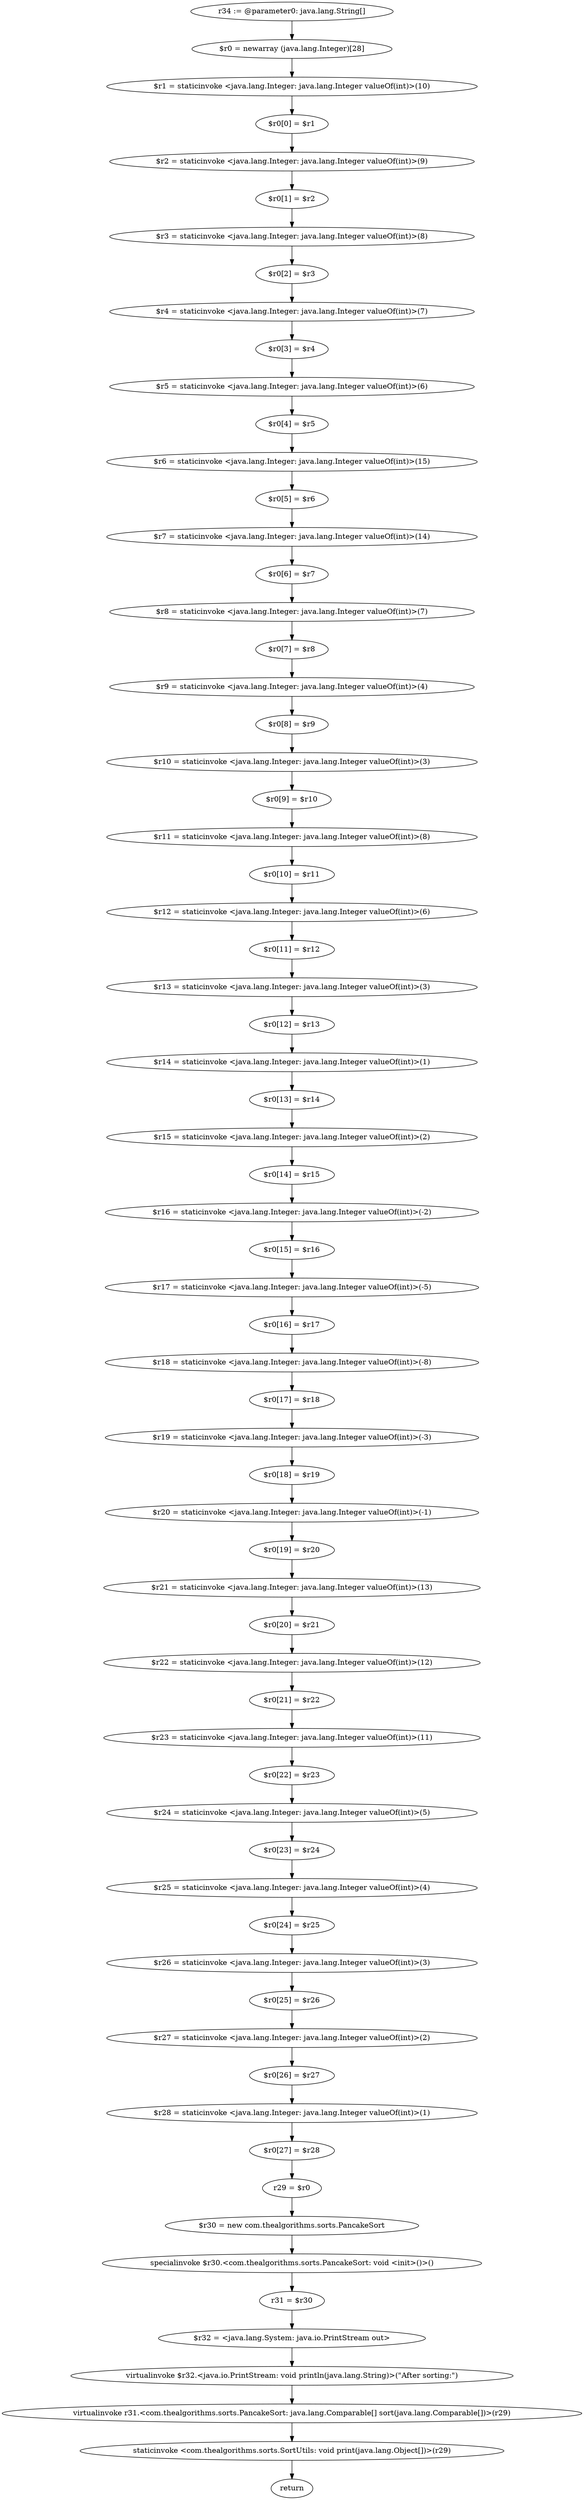 digraph "unitGraph" {
    "r34 := @parameter0: java.lang.String[]"
    "$r0 = newarray (java.lang.Integer)[28]"
    "$r1 = staticinvoke <java.lang.Integer: java.lang.Integer valueOf(int)>(10)"
    "$r0[0] = $r1"
    "$r2 = staticinvoke <java.lang.Integer: java.lang.Integer valueOf(int)>(9)"
    "$r0[1] = $r2"
    "$r3 = staticinvoke <java.lang.Integer: java.lang.Integer valueOf(int)>(8)"
    "$r0[2] = $r3"
    "$r4 = staticinvoke <java.lang.Integer: java.lang.Integer valueOf(int)>(7)"
    "$r0[3] = $r4"
    "$r5 = staticinvoke <java.lang.Integer: java.lang.Integer valueOf(int)>(6)"
    "$r0[4] = $r5"
    "$r6 = staticinvoke <java.lang.Integer: java.lang.Integer valueOf(int)>(15)"
    "$r0[5] = $r6"
    "$r7 = staticinvoke <java.lang.Integer: java.lang.Integer valueOf(int)>(14)"
    "$r0[6] = $r7"
    "$r8 = staticinvoke <java.lang.Integer: java.lang.Integer valueOf(int)>(7)"
    "$r0[7] = $r8"
    "$r9 = staticinvoke <java.lang.Integer: java.lang.Integer valueOf(int)>(4)"
    "$r0[8] = $r9"
    "$r10 = staticinvoke <java.lang.Integer: java.lang.Integer valueOf(int)>(3)"
    "$r0[9] = $r10"
    "$r11 = staticinvoke <java.lang.Integer: java.lang.Integer valueOf(int)>(8)"
    "$r0[10] = $r11"
    "$r12 = staticinvoke <java.lang.Integer: java.lang.Integer valueOf(int)>(6)"
    "$r0[11] = $r12"
    "$r13 = staticinvoke <java.lang.Integer: java.lang.Integer valueOf(int)>(3)"
    "$r0[12] = $r13"
    "$r14 = staticinvoke <java.lang.Integer: java.lang.Integer valueOf(int)>(1)"
    "$r0[13] = $r14"
    "$r15 = staticinvoke <java.lang.Integer: java.lang.Integer valueOf(int)>(2)"
    "$r0[14] = $r15"
    "$r16 = staticinvoke <java.lang.Integer: java.lang.Integer valueOf(int)>(-2)"
    "$r0[15] = $r16"
    "$r17 = staticinvoke <java.lang.Integer: java.lang.Integer valueOf(int)>(-5)"
    "$r0[16] = $r17"
    "$r18 = staticinvoke <java.lang.Integer: java.lang.Integer valueOf(int)>(-8)"
    "$r0[17] = $r18"
    "$r19 = staticinvoke <java.lang.Integer: java.lang.Integer valueOf(int)>(-3)"
    "$r0[18] = $r19"
    "$r20 = staticinvoke <java.lang.Integer: java.lang.Integer valueOf(int)>(-1)"
    "$r0[19] = $r20"
    "$r21 = staticinvoke <java.lang.Integer: java.lang.Integer valueOf(int)>(13)"
    "$r0[20] = $r21"
    "$r22 = staticinvoke <java.lang.Integer: java.lang.Integer valueOf(int)>(12)"
    "$r0[21] = $r22"
    "$r23 = staticinvoke <java.lang.Integer: java.lang.Integer valueOf(int)>(11)"
    "$r0[22] = $r23"
    "$r24 = staticinvoke <java.lang.Integer: java.lang.Integer valueOf(int)>(5)"
    "$r0[23] = $r24"
    "$r25 = staticinvoke <java.lang.Integer: java.lang.Integer valueOf(int)>(4)"
    "$r0[24] = $r25"
    "$r26 = staticinvoke <java.lang.Integer: java.lang.Integer valueOf(int)>(3)"
    "$r0[25] = $r26"
    "$r27 = staticinvoke <java.lang.Integer: java.lang.Integer valueOf(int)>(2)"
    "$r0[26] = $r27"
    "$r28 = staticinvoke <java.lang.Integer: java.lang.Integer valueOf(int)>(1)"
    "$r0[27] = $r28"
    "r29 = $r0"
    "$r30 = new com.thealgorithms.sorts.PancakeSort"
    "specialinvoke $r30.<com.thealgorithms.sorts.PancakeSort: void <init>()>()"
    "r31 = $r30"
    "$r32 = <java.lang.System: java.io.PrintStream out>"
    "virtualinvoke $r32.<java.io.PrintStream: void println(java.lang.String)>(\"After sorting:\")"
    "virtualinvoke r31.<com.thealgorithms.sorts.PancakeSort: java.lang.Comparable[] sort(java.lang.Comparable[])>(r29)"
    "staticinvoke <com.thealgorithms.sorts.SortUtils: void print(java.lang.Object[])>(r29)"
    "return"
    "r34 := @parameter0: java.lang.String[]"->"$r0 = newarray (java.lang.Integer)[28]";
    "$r0 = newarray (java.lang.Integer)[28]"->"$r1 = staticinvoke <java.lang.Integer: java.lang.Integer valueOf(int)>(10)";
    "$r1 = staticinvoke <java.lang.Integer: java.lang.Integer valueOf(int)>(10)"->"$r0[0] = $r1";
    "$r0[0] = $r1"->"$r2 = staticinvoke <java.lang.Integer: java.lang.Integer valueOf(int)>(9)";
    "$r2 = staticinvoke <java.lang.Integer: java.lang.Integer valueOf(int)>(9)"->"$r0[1] = $r2";
    "$r0[1] = $r2"->"$r3 = staticinvoke <java.lang.Integer: java.lang.Integer valueOf(int)>(8)";
    "$r3 = staticinvoke <java.lang.Integer: java.lang.Integer valueOf(int)>(8)"->"$r0[2] = $r3";
    "$r0[2] = $r3"->"$r4 = staticinvoke <java.lang.Integer: java.lang.Integer valueOf(int)>(7)";
    "$r4 = staticinvoke <java.lang.Integer: java.lang.Integer valueOf(int)>(7)"->"$r0[3] = $r4";
    "$r0[3] = $r4"->"$r5 = staticinvoke <java.lang.Integer: java.lang.Integer valueOf(int)>(6)";
    "$r5 = staticinvoke <java.lang.Integer: java.lang.Integer valueOf(int)>(6)"->"$r0[4] = $r5";
    "$r0[4] = $r5"->"$r6 = staticinvoke <java.lang.Integer: java.lang.Integer valueOf(int)>(15)";
    "$r6 = staticinvoke <java.lang.Integer: java.lang.Integer valueOf(int)>(15)"->"$r0[5] = $r6";
    "$r0[5] = $r6"->"$r7 = staticinvoke <java.lang.Integer: java.lang.Integer valueOf(int)>(14)";
    "$r7 = staticinvoke <java.lang.Integer: java.lang.Integer valueOf(int)>(14)"->"$r0[6] = $r7";
    "$r0[6] = $r7"->"$r8 = staticinvoke <java.lang.Integer: java.lang.Integer valueOf(int)>(7)";
    "$r8 = staticinvoke <java.lang.Integer: java.lang.Integer valueOf(int)>(7)"->"$r0[7] = $r8";
    "$r0[7] = $r8"->"$r9 = staticinvoke <java.lang.Integer: java.lang.Integer valueOf(int)>(4)";
    "$r9 = staticinvoke <java.lang.Integer: java.lang.Integer valueOf(int)>(4)"->"$r0[8] = $r9";
    "$r0[8] = $r9"->"$r10 = staticinvoke <java.lang.Integer: java.lang.Integer valueOf(int)>(3)";
    "$r10 = staticinvoke <java.lang.Integer: java.lang.Integer valueOf(int)>(3)"->"$r0[9] = $r10";
    "$r0[9] = $r10"->"$r11 = staticinvoke <java.lang.Integer: java.lang.Integer valueOf(int)>(8)";
    "$r11 = staticinvoke <java.lang.Integer: java.lang.Integer valueOf(int)>(8)"->"$r0[10] = $r11";
    "$r0[10] = $r11"->"$r12 = staticinvoke <java.lang.Integer: java.lang.Integer valueOf(int)>(6)";
    "$r12 = staticinvoke <java.lang.Integer: java.lang.Integer valueOf(int)>(6)"->"$r0[11] = $r12";
    "$r0[11] = $r12"->"$r13 = staticinvoke <java.lang.Integer: java.lang.Integer valueOf(int)>(3)";
    "$r13 = staticinvoke <java.lang.Integer: java.lang.Integer valueOf(int)>(3)"->"$r0[12] = $r13";
    "$r0[12] = $r13"->"$r14 = staticinvoke <java.lang.Integer: java.lang.Integer valueOf(int)>(1)";
    "$r14 = staticinvoke <java.lang.Integer: java.lang.Integer valueOf(int)>(1)"->"$r0[13] = $r14";
    "$r0[13] = $r14"->"$r15 = staticinvoke <java.lang.Integer: java.lang.Integer valueOf(int)>(2)";
    "$r15 = staticinvoke <java.lang.Integer: java.lang.Integer valueOf(int)>(2)"->"$r0[14] = $r15";
    "$r0[14] = $r15"->"$r16 = staticinvoke <java.lang.Integer: java.lang.Integer valueOf(int)>(-2)";
    "$r16 = staticinvoke <java.lang.Integer: java.lang.Integer valueOf(int)>(-2)"->"$r0[15] = $r16";
    "$r0[15] = $r16"->"$r17 = staticinvoke <java.lang.Integer: java.lang.Integer valueOf(int)>(-5)";
    "$r17 = staticinvoke <java.lang.Integer: java.lang.Integer valueOf(int)>(-5)"->"$r0[16] = $r17";
    "$r0[16] = $r17"->"$r18 = staticinvoke <java.lang.Integer: java.lang.Integer valueOf(int)>(-8)";
    "$r18 = staticinvoke <java.lang.Integer: java.lang.Integer valueOf(int)>(-8)"->"$r0[17] = $r18";
    "$r0[17] = $r18"->"$r19 = staticinvoke <java.lang.Integer: java.lang.Integer valueOf(int)>(-3)";
    "$r19 = staticinvoke <java.lang.Integer: java.lang.Integer valueOf(int)>(-3)"->"$r0[18] = $r19";
    "$r0[18] = $r19"->"$r20 = staticinvoke <java.lang.Integer: java.lang.Integer valueOf(int)>(-1)";
    "$r20 = staticinvoke <java.lang.Integer: java.lang.Integer valueOf(int)>(-1)"->"$r0[19] = $r20";
    "$r0[19] = $r20"->"$r21 = staticinvoke <java.lang.Integer: java.lang.Integer valueOf(int)>(13)";
    "$r21 = staticinvoke <java.lang.Integer: java.lang.Integer valueOf(int)>(13)"->"$r0[20] = $r21";
    "$r0[20] = $r21"->"$r22 = staticinvoke <java.lang.Integer: java.lang.Integer valueOf(int)>(12)";
    "$r22 = staticinvoke <java.lang.Integer: java.lang.Integer valueOf(int)>(12)"->"$r0[21] = $r22";
    "$r0[21] = $r22"->"$r23 = staticinvoke <java.lang.Integer: java.lang.Integer valueOf(int)>(11)";
    "$r23 = staticinvoke <java.lang.Integer: java.lang.Integer valueOf(int)>(11)"->"$r0[22] = $r23";
    "$r0[22] = $r23"->"$r24 = staticinvoke <java.lang.Integer: java.lang.Integer valueOf(int)>(5)";
    "$r24 = staticinvoke <java.lang.Integer: java.lang.Integer valueOf(int)>(5)"->"$r0[23] = $r24";
    "$r0[23] = $r24"->"$r25 = staticinvoke <java.lang.Integer: java.lang.Integer valueOf(int)>(4)";
    "$r25 = staticinvoke <java.lang.Integer: java.lang.Integer valueOf(int)>(4)"->"$r0[24] = $r25";
    "$r0[24] = $r25"->"$r26 = staticinvoke <java.lang.Integer: java.lang.Integer valueOf(int)>(3)";
    "$r26 = staticinvoke <java.lang.Integer: java.lang.Integer valueOf(int)>(3)"->"$r0[25] = $r26";
    "$r0[25] = $r26"->"$r27 = staticinvoke <java.lang.Integer: java.lang.Integer valueOf(int)>(2)";
    "$r27 = staticinvoke <java.lang.Integer: java.lang.Integer valueOf(int)>(2)"->"$r0[26] = $r27";
    "$r0[26] = $r27"->"$r28 = staticinvoke <java.lang.Integer: java.lang.Integer valueOf(int)>(1)";
    "$r28 = staticinvoke <java.lang.Integer: java.lang.Integer valueOf(int)>(1)"->"$r0[27] = $r28";
    "$r0[27] = $r28"->"r29 = $r0";
    "r29 = $r0"->"$r30 = new com.thealgorithms.sorts.PancakeSort";
    "$r30 = new com.thealgorithms.sorts.PancakeSort"->"specialinvoke $r30.<com.thealgorithms.sorts.PancakeSort: void <init>()>()";
    "specialinvoke $r30.<com.thealgorithms.sorts.PancakeSort: void <init>()>()"->"r31 = $r30";
    "r31 = $r30"->"$r32 = <java.lang.System: java.io.PrintStream out>";
    "$r32 = <java.lang.System: java.io.PrintStream out>"->"virtualinvoke $r32.<java.io.PrintStream: void println(java.lang.String)>(\"After sorting:\")";
    "virtualinvoke $r32.<java.io.PrintStream: void println(java.lang.String)>(\"After sorting:\")"->"virtualinvoke r31.<com.thealgorithms.sorts.PancakeSort: java.lang.Comparable[] sort(java.lang.Comparable[])>(r29)";
    "virtualinvoke r31.<com.thealgorithms.sorts.PancakeSort: java.lang.Comparable[] sort(java.lang.Comparable[])>(r29)"->"staticinvoke <com.thealgorithms.sorts.SortUtils: void print(java.lang.Object[])>(r29)";
    "staticinvoke <com.thealgorithms.sorts.SortUtils: void print(java.lang.Object[])>(r29)"->"return";
}
